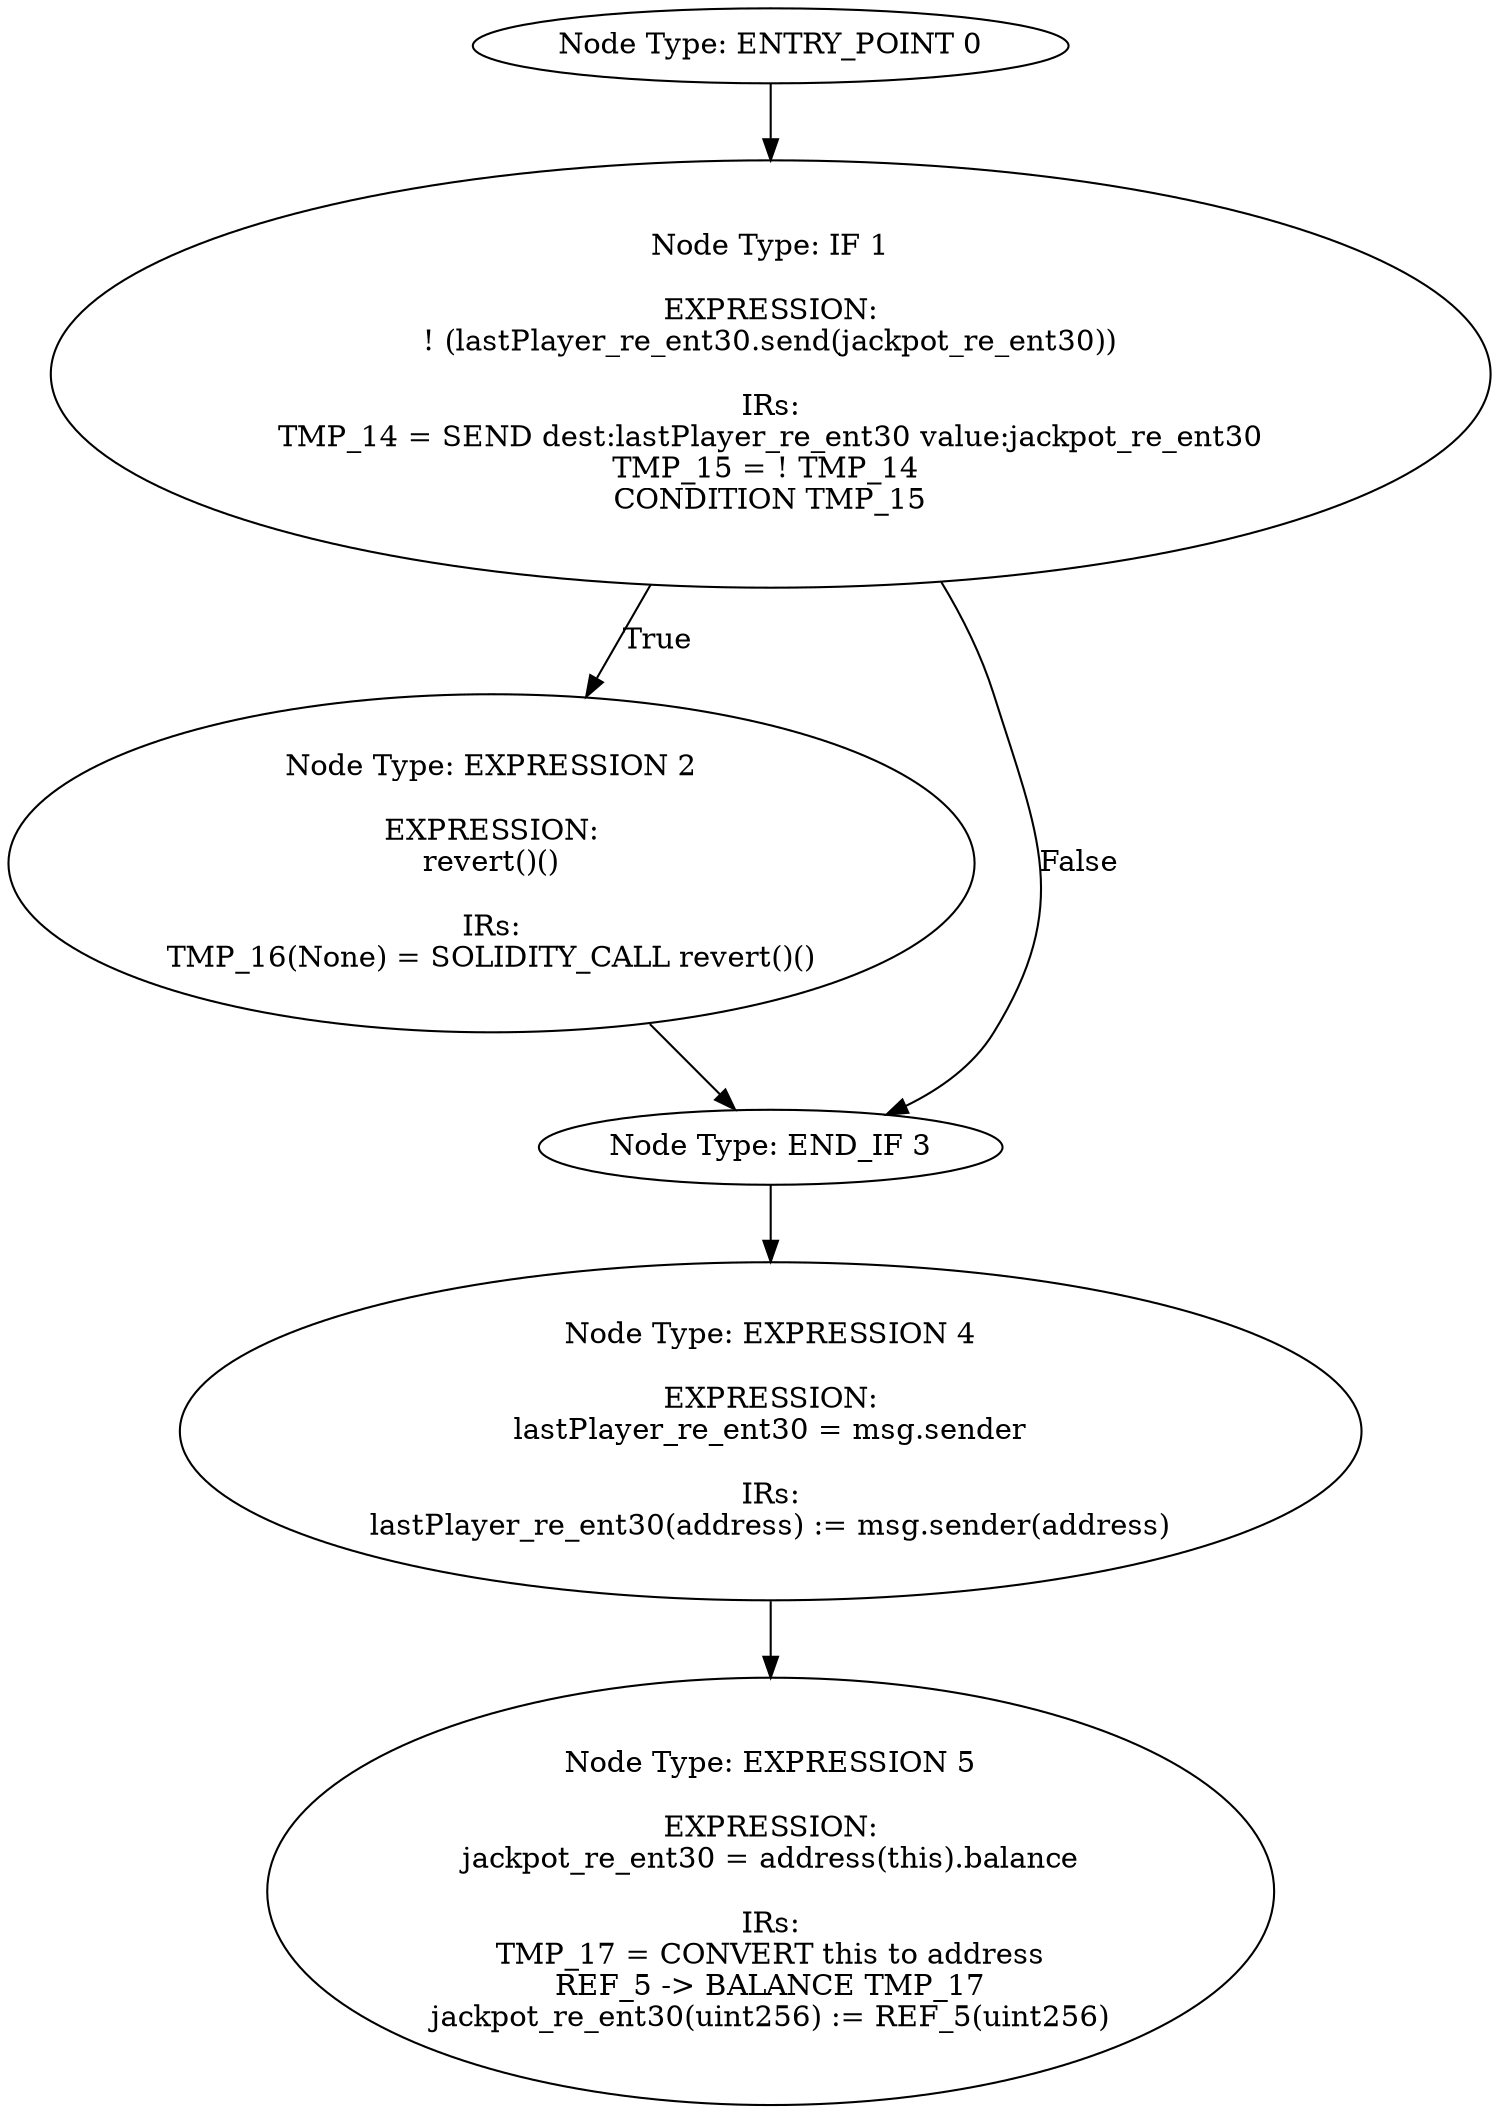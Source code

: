 digraph{
0[label="Node Type: ENTRY_POINT 0
"];
0->1;
1[label="Node Type: IF 1

EXPRESSION:
! (lastPlayer_re_ent30.send(jackpot_re_ent30))

IRs:
TMP_14 = SEND dest:lastPlayer_re_ent30 value:jackpot_re_ent30
TMP_15 = ! TMP_14 
CONDITION TMP_15"];
1->2[label="True"];
1->3[label="False"];
2[label="Node Type: EXPRESSION 2

EXPRESSION:
revert()()

IRs:
TMP_16(None) = SOLIDITY_CALL revert()()"];
2->3;
3[label="Node Type: END_IF 3
"];
3->4;
4[label="Node Type: EXPRESSION 4

EXPRESSION:
lastPlayer_re_ent30 = msg.sender

IRs:
lastPlayer_re_ent30(address) := msg.sender(address)"];
4->5;
5[label="Node Type: EXPRESSION 5

EXPRESSION:
jackpot_re_ent30 = address(this).balance

IRs:
TMP_17 = CONVERT this to address
REF_5 -> BALANCE TMP_17
jackpot_re_ent30(uint256) := REF_5(uint256)"];
}
